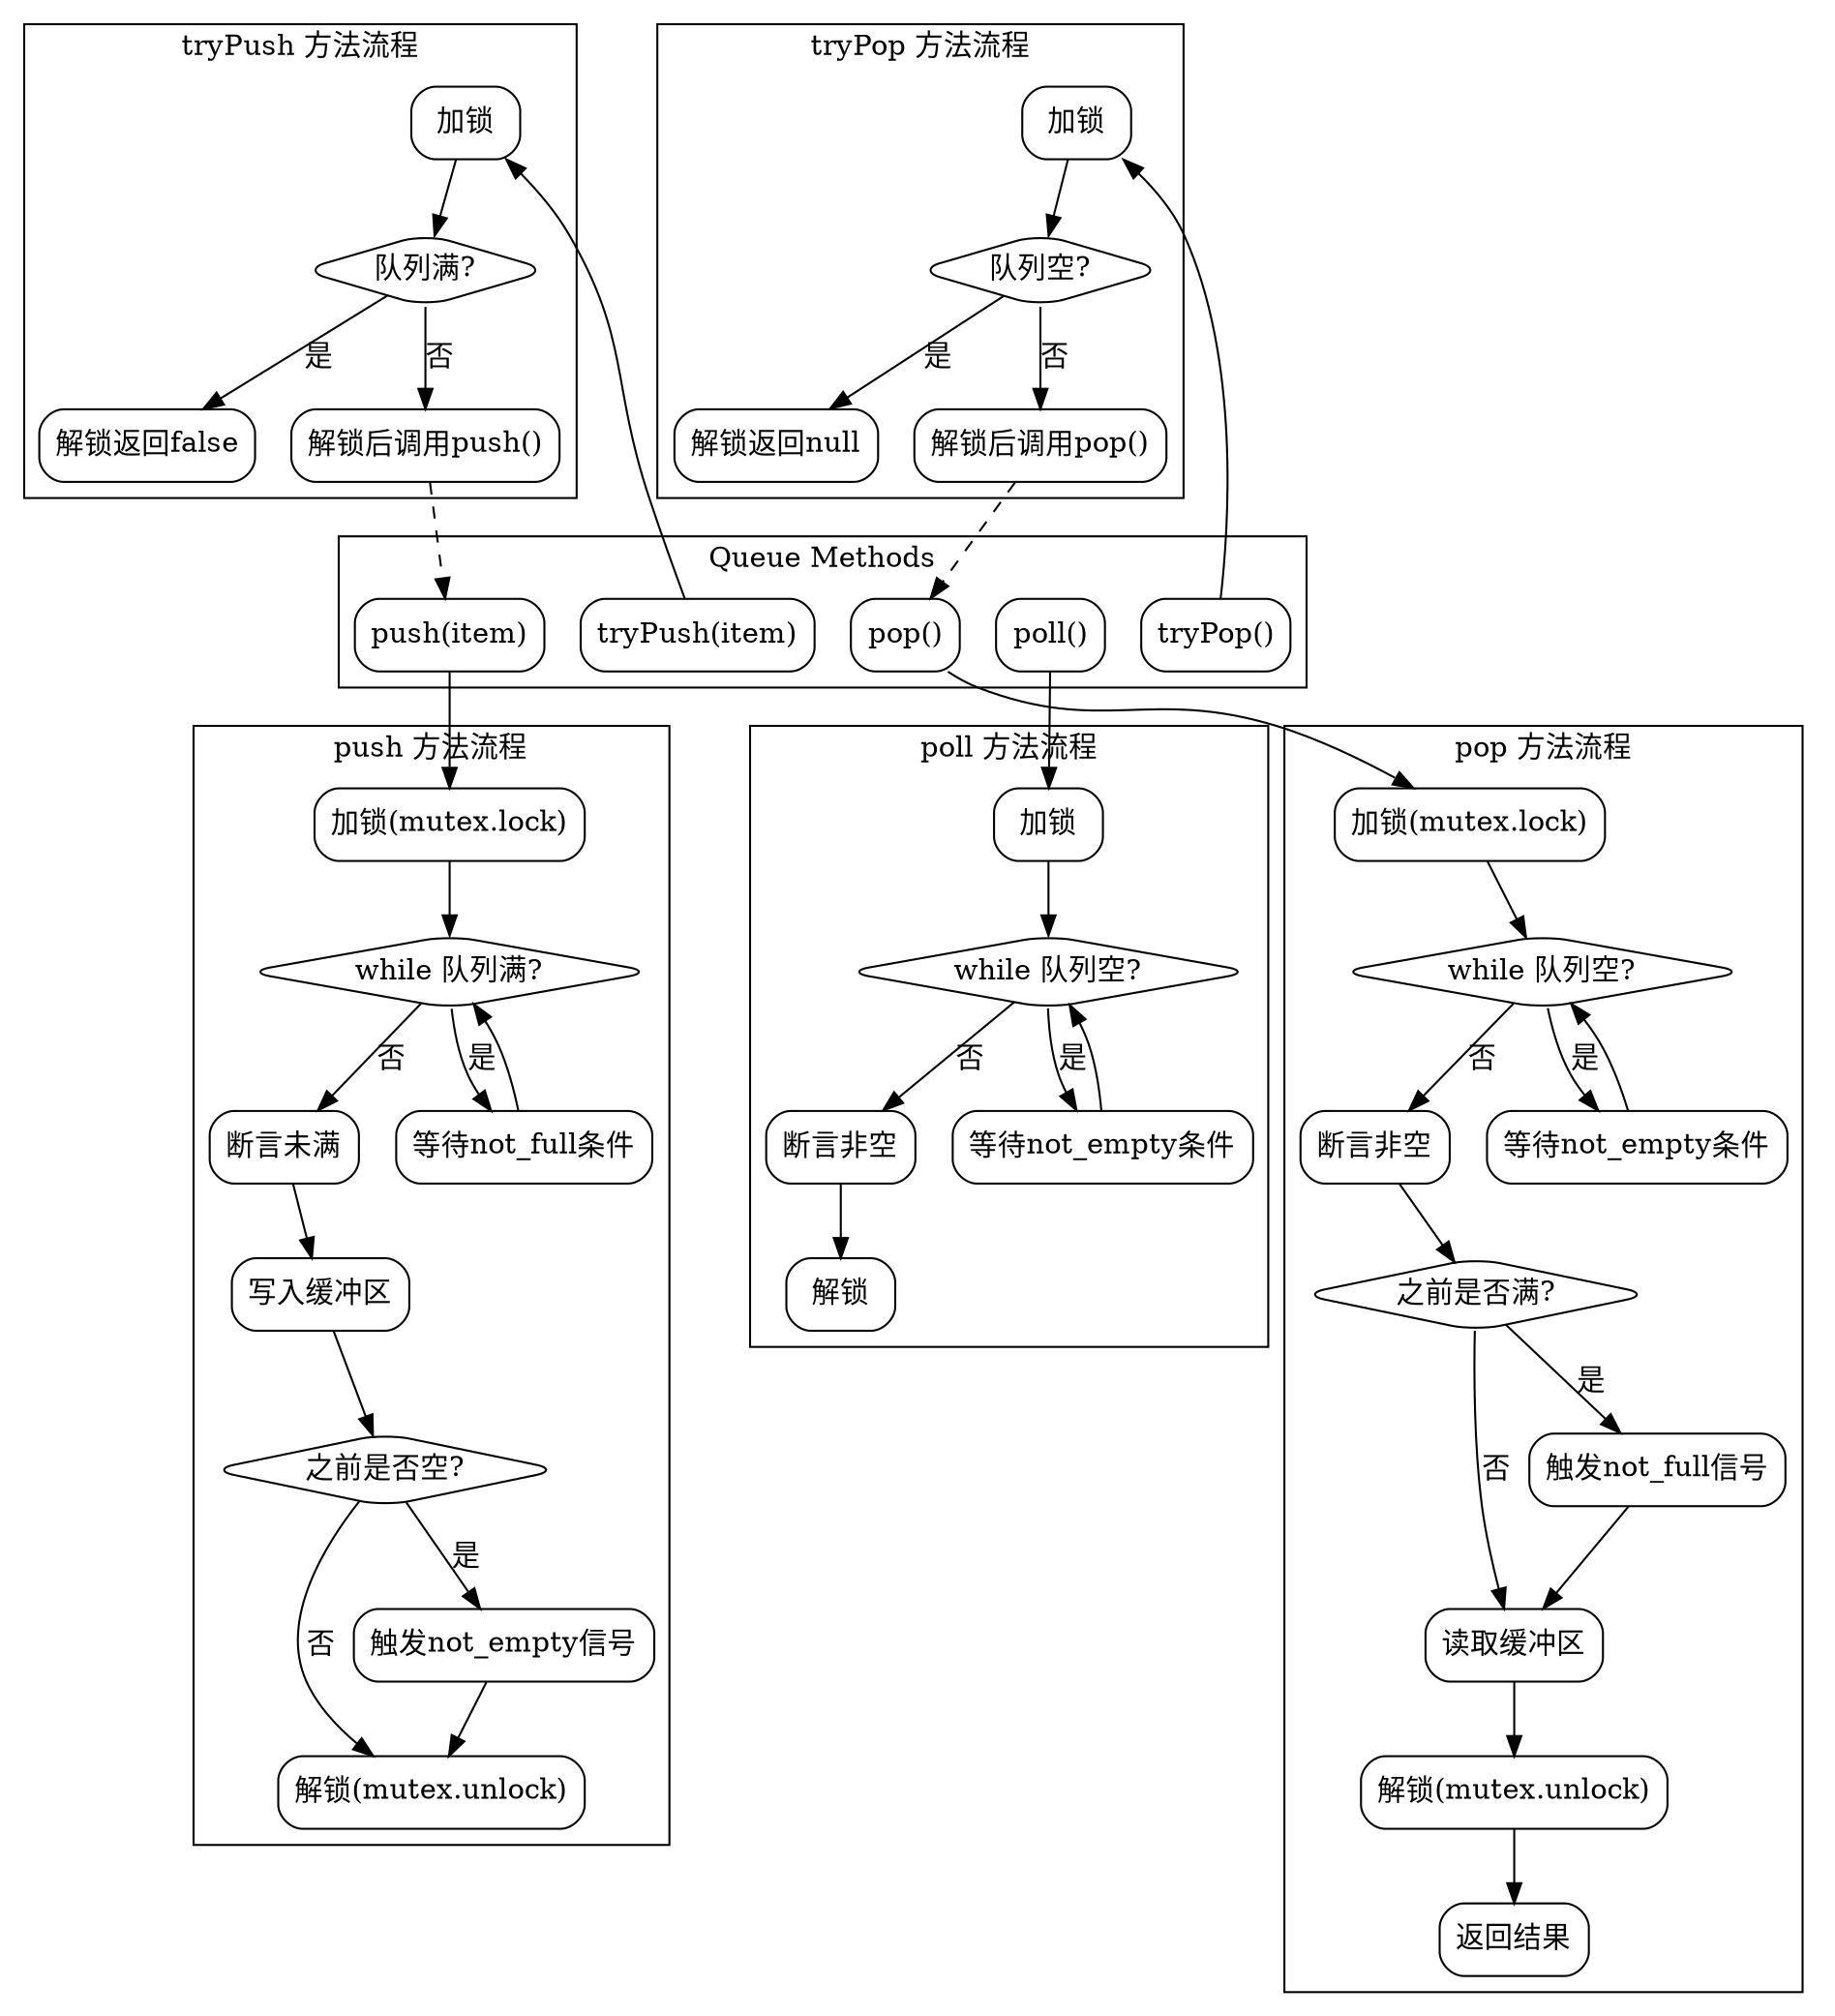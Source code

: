 
digraph Queue {
    rankdir=TB;
    node [shape=rectangle, style=rounded];

    // 公共方法
    subgraph cluster_main {
        label="Queue Methods";
        Push [label="push(item)"];
        Pop [label="pop()"];
        TryPush [label="tryPush(item)"];
        TryPop [label="tryPop()"];
        Poll [label="poll()"];
    }

    // push流程
    subgraph cluster_push {
        label="push 方法流程";
        push_start [label="加锁(mutex.lock)"];
        push_check_full [label="while 队列满?", shape=diamond];
        push_wait_full [label="等待not_full条件"];
        push_assert [label="断言未满"];
        push_write [label="写入缓冲区"];
        push_check_empty [label="之前是否空?", shape=diamond];
        push_signal_empty [label="触发not_empty信号"];
        push_unlock [label="解锁(mutex.unlock)"];

        Push -> push_start;
        push_start -> push_check_full;
        push_check_full -> push_wait_full [label="是"];
        push_check_full -> push_assert [label="否"];
        push_wait_full -> push_check_full;
        push_assert -> push_write;
        push_write -> push_check_empty;
        push_check_empty -> push_signal_empty [label="是"];
        push_check_empty -> push_unlock [label="否"];
        push_signal_empty -> push_unlock;
    }

    // pop流程
    subgraph cluster_pop {
        label="pop 方法流程";
        pop_start [label="加锁(mutex.lock)"];
        pop_check_empty [label="while 队列空?", shape=diamond];
        pop_wait_empty [label="等待not_empty条件"];
        pop_assert [label="断言非空"];
        pop_check_full [label="之前是否满?", shape=diamond];
        pop_signal_full [label="触发not_full信号"];
        pop_read [label="读取缓冲区"];
        pop_unlock [label="解锁(mutex.unlock)"];
        pop_return [label="返回结果"];

        Pop -> pop_start;
        pop_start -> pop_check_empty;
        pop_check_empty -> pop_wait_empty [label="是"];
        pop_check_empty -> pop_assert [label="否"];
        pop_wait_empty -> pop_check_empty;
        pop_assert -> pop_check_full;
        pop_check_full -> pop_signal_full [label="是"];
        pop_check_full -> pop_read [label="否"];
        pop_signal_full -> pop_read;
        pop_read -> pop_unlock;
        pop_unlock -> pop_return;
    }

    // tryPush流程
    subgraph cluster_trypush {
        label="tryPush 方法流程";
        trypush_start [label="加锁"];
        trypush_check_full [label="队列满?", shape=diamond];
        trypush_fail [label="解锁返回false"];
        trypush_success [label="解锁后调用push()"];
        
        TryPush -> trypush_start;
        trypush_start -> trypush_check_full;
        trypush_check_full -> trypush_fail [label="是"];
        trypush_check_full -> trypush_success [label="否"];
        trypush_success -> Push [style=dashed];
    }

    // tryPop流程
    subgraph cluster_trypop {
        label="tryPop 方法流程";
        trypop_start [label="加锁"];
        trypop_check_empty [label="队列空?", shape=diamond];
        trypop_fail [label="解锁返回null"];
        trypop_success [label="解锁后调用pop()"];
        
        TryPop -> trypop_start;
        trypop_start -> trypop_check_empty;
        trypop_check_empty -> trypop_fail [label="是"];
        trypop_check_empty -> trypop_success [label="否"];
        trypop_success -> Pop [style=dashed];
    }

    // poll流程
    subgraph cluster_poll {
        label="poll 方法流程";
        poll_start [label="加锁"];
        poll_check_empty [label="while 队列空?", shape=diamond];
        poll_wait [label="等待not_empty条件"];
        poll_assert [label="断言非空"];
        poll_unlock [label="解锁"];
        
        Poll -> poll_start;
        poll_start -> poll_check_empty;
        poll_check_empty -> poll_wait [label="是"];
        poll_check_empty -> poll_assert [label="否"];
        poll_wait -> poll_check_empty;
        poll_assert -> poll_unlock;
    }

    // 跨子图关系
    Push -> pop_signal_full [style=invis];
    Pop -> push_signal_empty [style=invis];
}
